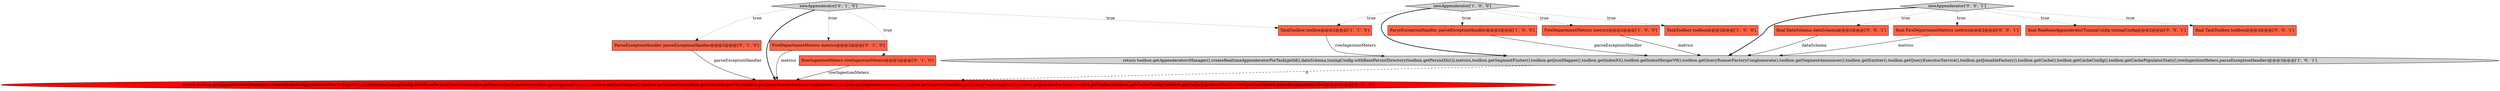 digraph {
2 [style = filled, label = "newAppenderator['1', '0', '0']", fillcolor = lightgray, shape = diamond image = "AAA0AAABBB1BBB"];
1 [style = filled, label = "FireDepartmentMetrics metrics@@@2@@@['1', '0', '0']", fillcolor = tomato, shape = box image = "AAA0AAABBB1BBB"];
14 [style = filled, label = "final RealtimeAppenderatorTuningConfig tuningConfig@@@2@@@['0', '0', '1']", fillcolor = tomato, shape = box image = "AAA0AAABBB3BBB"];
3 [style = filled, label = "TaskToolbox toolbox@@@2@@@['1', '0', '0']", fillcolor = tomato, shape = box image = "AAA0AAABBB1BBB"];
10 [style = filled, label = "ParseExceptionHandler parseExceptionHandler@@@2@@@['0', '1', '0']", fillcolor = tomato, shape = box image = "AAA0AAABBB2BBB"];
12 [style = filled, label = "final TaskToolbox toolbox@@@2@@@['0', '0', '1']", fillcolor = tomato, shape = box image = "AAA0AAABBB3BBB"];
8 [style = filled, label = "FireDepartmentMetrics metrics@@@2@@@['0', '1', '0']", fillcolor = tomato, shape = box image = "AAA0AAABBB2BBB"];
15 [style = filled, label = "newAppenderator['0', '0', '1']", fillcolor = lightgray, shape = diamond image = "AAA0AAABBB3BBB"];
0 [style = filled, label = "ParseExceptionHandler parseExceptionHandler@@@2@@@['1', '0', '0']", fillcolor = tomato, shape = box image = "AAA0AAABBB1BBB"];
6 [style = filled, label = "RowIngestionMeters rowIngestionMeters@@@2@@@['0', '1', '0']", fillcolor = tomato, shape = box image = "AAA0AAABBB2BBB"];
11 [style = filled, label = "final DataSchema dataSchema@@@2@@@['0', '0', '1']", fillcolor = tomato, shape = box image = "AAA0AAABBB3BBB"];
5 [style = filled, label = "return toolbox.getAppenderatorsManager().createRealtimeAppenderatorForTask(getId(),dataSchema,tuningConfig.withBasePersistDirectory(toolbox.getPersistDir()),metrics,toolbox.getSegmentPusher(),toolbox.getJsonMapper(),toolbox.getIndexIO(),toolbox.getIndexMergerV9(),toolbox.getQueryRunnerFactoryConglomerate(),toolbox.getSegmentAnnouncer(),toolbox.getEmitter(),toolbox.getQueryExecutorService(),toolbox.getJoinableFactory(),toolbox.getCache(),toolbox.getCacheConfig(),toolbox.getCachePopulatorStats(),rowIngestionMeters,parseExceptionHandler)@@@3@@@['1', '0', '1']", fillcolor = lightgray, shape = ellipse image = "AAA0AAABBB1BBB"];
13 [style = filled, label = "final FireDepartmentMetrics metrics@@@2@@@['0', '0', '1']", fillcolor = tomato, shape = box image = "AAA0AAABBB3BBB"];
7 [style = filled, label = "return toolbox.getAppenderatorsManager().createRealtimeAppenderatorForTask(getId(),dataSchema,tuningConfig.withBasePersistDirectory(toolbox.getPersistDir()),metrics,toolbox.getSegmentPusher(),toolbox.getJsonMapper(),toolbox.getIndexIO(),toolbox.getIndexMergerV9(),toolbox.getQueryRunnerFactoryConglomerate(),toolbox.getSegmentAnnouncer(),toolbox.getEmitter(),toolbox.getQueryProcessingPool(),toolbox.getJoinableFactory(),toolbox.getCache(),toolbox.getCacheConfig(),toolbox.getCachePopulatorStats(),rowIngestionMeters,parseExceptionHandler)@@@3@@@['0', '1', '0']", fillcolor = red, shape = ellipse image = "AAA1AAABBB2BBB"];
4 [style = filled, label = "TaskToolbox toolbox@@@2@@@['1', '1', '0']", fillcolor = tomato, shape = box image = "AAA0AAABBB1BBB"];
9 [style = filled, label = "newAppenderator['0', '1', '0']", fillcolor = lightgray, shape = diamond image = "AAA0AAABBB2BBB"];
2->3 [style = dotted, label="true"];
2->0 [style = dotted, label="true"];
10->7 [style = solid, label="parseExceptionHandler"];
8->7 [style = solid, label="metrics"];
15->14 [style = dotted, label="true"];
9->6 [style = dotted, label="true"];
9->7 [style = bold, label=""];
0->5 [style = solid, label="parseExceptionHandler"];
15->5 [style = bold, label=""];
15->13 [style = dotted, label="true"];
9->8 [style = dotted, label="true"];
13->5 [style = solid, label="metrics"];
4->5 [style = solid, label="rowIngestionMeters"];
2->1 [style = dotted, label="true"];
2->4 [style = dotted, label="true"];
15->11 [style = dotted, label="true"];
9->4 [style = dotted, label="true"];
15->12 [style = dotted, label="true"];
11->5 [style = solid, label="dataSchema"];
5->7 [style = dashed, label="0"];
9->10 [style = dotted, label="true"];
1->5 [style = solid, label="metrics"];
2->5 [style = bold, label=""];
6->7 [style = solid, label="rowIngestionMeters"];
}
